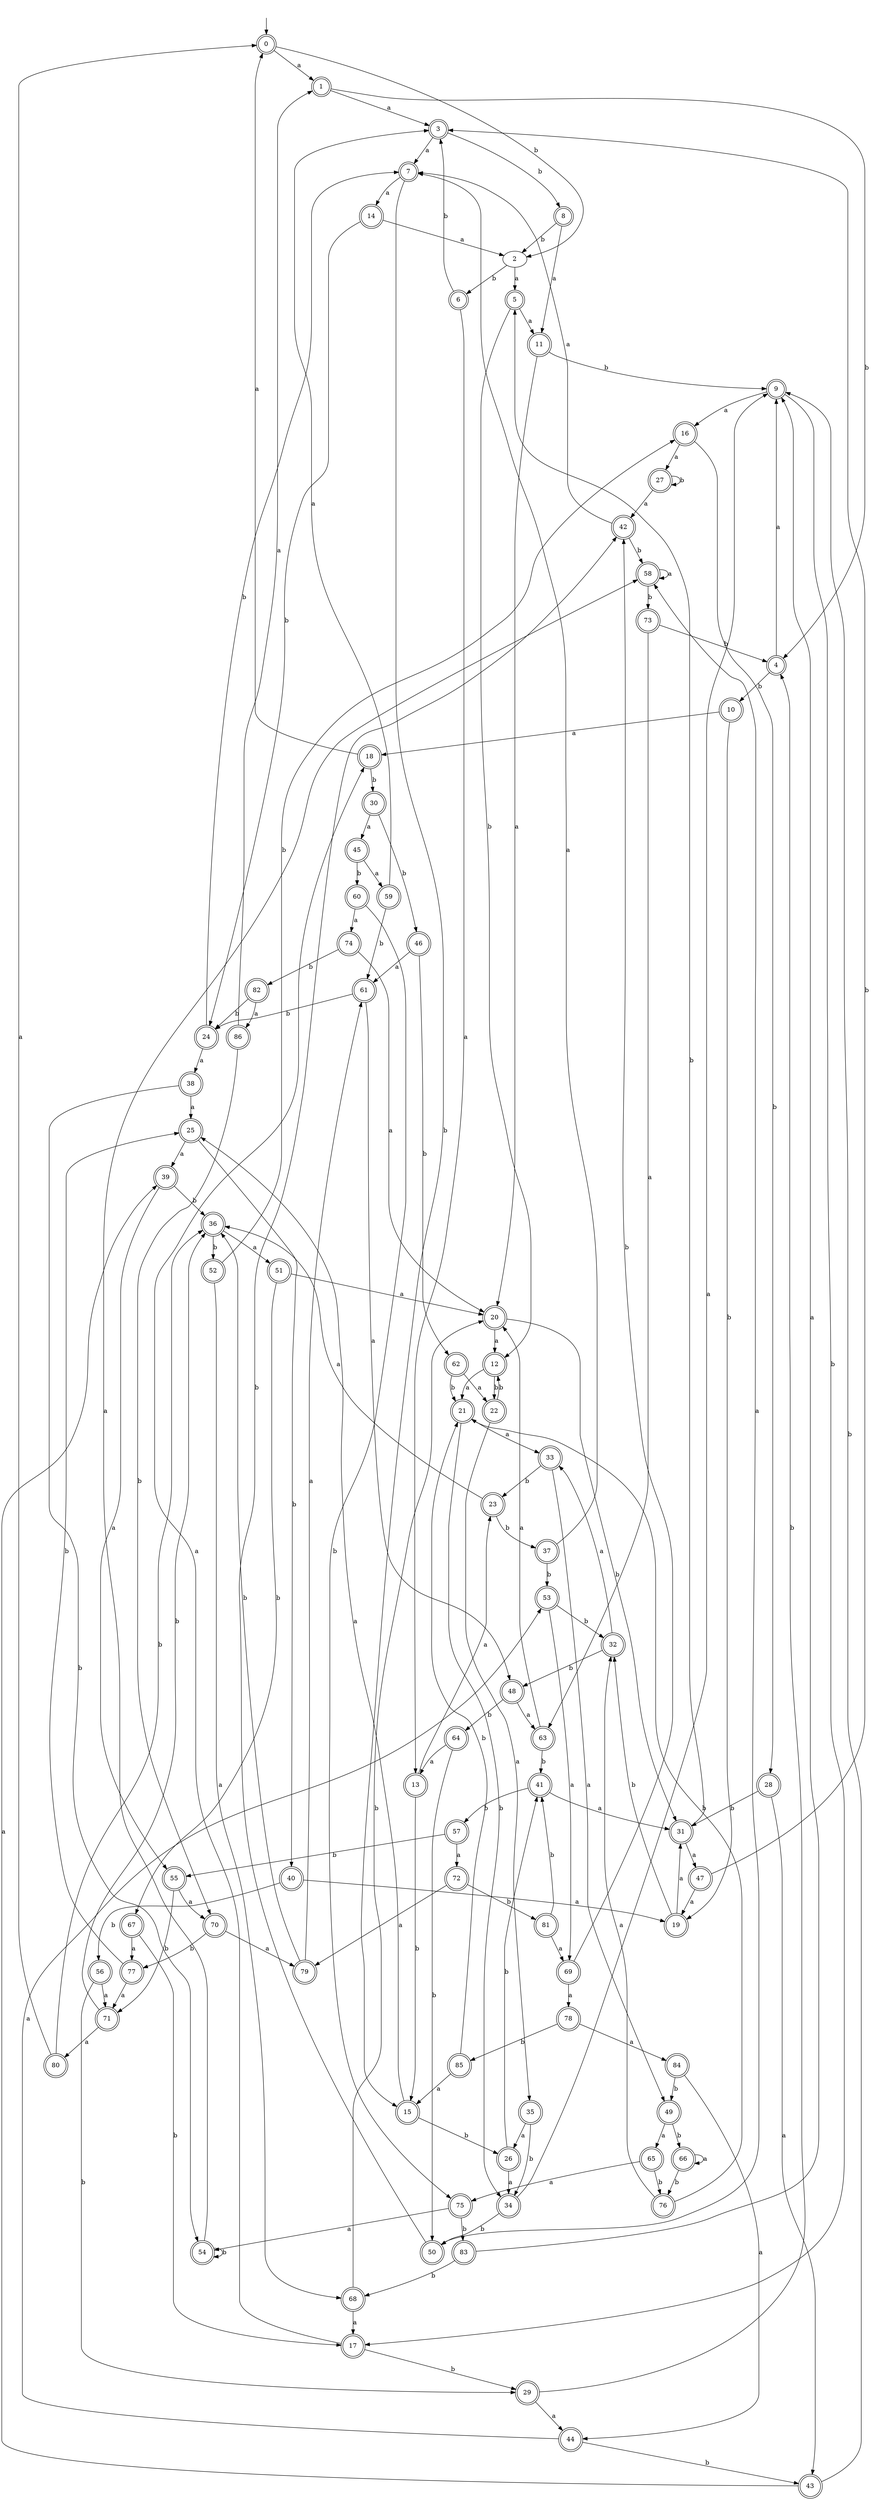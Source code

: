 digraph RandomDFA {
  __start0 [label="", shape=none];
  __start0 -> 0 [label=""];
  0 [shape=circle] [shape=doublecircle]
  0 -> 1 [label="a"]
  0 -> 2 [label="b"]
  1 [shape=doublecircle]
  1 -> 3 [label="a"]
  1 -> 4 [label="b"]
  2
  2 -> 5 [label="a"]
  2 -> 6 [label="b"]
  3 [shape=doublecircle]
  3 -> 7 [label="a"]
  3 -> 8 [label="b"]
  4 [shape=doublecircle]
  4 -> 9 [label="a"]
  4 -> 10 [label="b"]
  5 [shape=doublecircle]
  5 -> 11 [label="a"]
  5 -> 12 [label="b"]
  6 [shape=doublecircle]
  6 -> 13 [label="a"]
  6 -> 3 [label="b"]
  7 [shape=doublecircle]
  7 -> 14 [label="a"]
  7 -> 15 [label="b"]
  8 [shape=doublecircle]
  8 -> 11 [label="a"]
  8 -> 2 [label="b"]
  9 [shape=doublecircle]
  9 -> 16 [label="a"]
  9 -> 17 [label="b"]
  10 [shape=doublecircle]
  10 -> 18 [label="a"]
  10 -> 19 [label="b"]
  11 [shape=doublecircle]
  11 -> 20 [label="a"]
  11 -> 9 [label="b"]
  12 [shape=doublecircle]
  12 -> 21 [label="a"]
  12 -> 22 [label="b"]
  13 [shape=doublecircle]
  13 -> 23 [label="a"]
  13 -> 15 [label="b"]
  14 [shape=doublecircle]
  14 -> 2 [label="a"]
  14 -> 24 [label="b"]
  15 [shape=doublecircle]
  15 -> 25 [label="a"]
  15 -> 26 [label="b"]
  16 [shape=doublecircle]
  16 -> 27 [label="a"]
  16 -> 28 [label="b"]
  17 [shape=doublecircle]
  17 -> 18 [label="a"]
  17 -> 29 [label="b"]
  18 [shape=doublecircle]
  18 -> 0 [label="a"]
  18 -> 30 [label="b"]
  19 [shape=doublecircle]
  19 -> 31 [label="a"]
  19 -> 32 [label="b"]
  20 [shape=doublecircle]
  20 -> 12 [label="a"]
  20 -> 31 [label="b"]
  21 [shape=doublecircle]
  21 -> 33 [label="a"]
  21 -> 34 [label="b"]
  22 [shape=doublecircle]
  22 -> 35 [label="a"]
  22 -> 12 [label="b"]
  23 [shape=doublecircle]
  23 -> 36 [label="a"]
  23 -> 37 [label="b"]
  24 [shape=doublecircle]
  24 -> 38 [label="a"]
  24 -> 7 [label="b"]
  25 [shape=doublecircle]
  25 -> 39 [label="a"]
  25 -> 40 [label="b"]
  26 [shape=doublecircle]
  26 -> 34 [label="a"]
  26 -> 41 [label="b"]
  27 [shape=doublecircle]
  27 -> 42 [label="a"]
  27 -> 27 [label="b"]
  28 [shape=doublecircle]
  28 -> 43 [label="a"]
  28 -> 31 [label="b"]
  29 [shape=doublecircle]
  29 -> 44 [label="a"]
  29 -> 4 [label="b"]
  30 [shape=doublecircle]
  30 -> 45 [label="a"]
  30 -> 46 [label="b"]
  31 [shape=doublecircle]
  31 -> 47 [label="a"]
  31 -> 5 [label="b"]
  32 [shape=doublecircle]
  32 -> 33 [label="a"]
  32 -> 48 [label="b"]
  33 [shape=doublecircle]
  33 -> 49 [label="a"]
  33 -> 23 [label="b"]
  34 [shape=doublecircle]
  34 -> 9 [label="a"]
  34 -> 50 [label="b"]
  35 [shape=doublecircle]
  35 -> 26 [label="a"]
  35 -> 34 [label="b"]
  36 [shape=doublecircle]
  36 -> 51 [label="a"]
  36 -> 52 [label="b"]
  37 [shape=doublecircle]
  37 -> 7 [label="a"]
  37 -> 53 [label="b"]
  38 [shape=doublecircle]
  38 -> 25 [label="a"]
  38 -> 54 [label="b"]
  39 [shape=doublecircle]
  39 -> 55 [label="a"]
  39 -> 36 [label="b"]
  40 [shape=doublecircle]
  40 -> 19 [label="a"]
  40 -> 56 [label="b"]
  41 [shape=doublecircle]
  41 -> 31 [label="a"]
  41 -> 57 [label="b"]
  42 [shape=doublecircle]
  42 -> 7 [label="a"]
  42 -> 58 [label="b"]
  43 [shape=doublecircle]
  43 -> 39 [label="a"]
  43 -> 9 [label="b"]
  44 [shape=doublecircle]
  44 -> 53 [label="a"]
  44 -> 43 [label="b"]
  45 [shape=doublecircle]
  45 -> 59 [label="a"]
  45 -> 60 [label="b"]
  46 [shape=doublecircle]
  46 -> 61 [label="a"]
  46 -> 62 [label="b"]
  47 [shape=doublecircle]
  47 -> 19 [label="a"]
  47 -> 3 [label="b"]
  48 [shape=doublecircle]
  48 -> 63 [label="a"]
  48 -> 64 [label="b"]
  49 [shape=doublecircle]
  49 -> 65 [label="a"]
  49 -> 66 [label="b"]
  50 [shape=doublecircle]
  50 -> 58 [label="a"]
  50 -> 42 [label="b"]
  51 [shape=doublecircle]
  51 -> 20 [label="a"]
  51 -> 67 [label="b"]
  52 [shape=doublecircle]
  52 -> 68 [label="a"]
  52 -> 16 [label="b"]
  53 [shape=doublecircle]
  53 -> 69 [label="a"]
  53 -> 32 [label="b"]
  54 [shape=doublecircle]
  54 -> 58 [label="a"]
  54 -> 54 [label="b"]
  55 [shape=doublecircle]
  55 -> 70 [label="a"]
  55 -> 71 [label="b"]
  56 [shape=doublecircle]
  56 -> 71 [label="a"]
  56 -> 29 [label="b"]
  57 [shape=doublecircle]
  57 -> 72 [label="a"]
  57 -> 55 [label="b"]
  58 [shape=doublecircle]
  58 -> 58 [label="a"]
  58 -> 73 [label="b"]
  59 [shape=doublecircle]
  59 -> 3 [label="a"]
  59 -> 61 [label="b"]
  60 [shape=doublecircle]
  60 -> 74 [label="a"]
  60 -> 75 [label="b"]
  61 [shape=doublecircle]
  61 -> 48 [label="a"]
  61 -> 24 [label="b"]
  62 [shape=doublecircle]
  62 -> 22 [label="a"]
  62 -> 21 [label="b"]
  63 [shape=doublecircle]
  63 -> 20 [label="a"]
  63 -> 41 [label="b"]
  64 [shape=doublecircle]
  64 -> 13 [label="a"]
  64 -> 50 [label="b"]
  65 [shape=doublecircle]
  65 -> 75 [label="a"]
  65 -> 76 [label="b"]
  66 [shape=doublecircle]
  66 -> 66 [label="a"]
  66 -> 76 [label="b"]
  67 [shape=doublecircle]
  67 -> 77 [label="a"]
  67 -> 17 [label="b"]
  68 [shape=doublecircle]
  68 -> 17 [label="a"]
  68 -> 20 [label="b"]
  69 [shape=doublecircle]
  69 -> 78 [label="a"]
  69 -> 42 [label="b"]
  70 [shape=doublecircle]
  70 -> 79 [label="a"]
  70 -> 77 [label="b"]
  71 [shape=doublecircle]
  71 -> 80 [label="a"]
  71 -> 36 [label="b"]
  72 [shape=doublecircle]
  72 -> 79 [label="a"]
  72 -> 81 [label="b"]
  73 [shape=doublecircle]
  73 -> 63 [label="a"]
  73 -> 4 [label="b"]
  74 [shape=doublecircle]
  74 -> 20 [label="a"]
  74 -> 82 [label="b"]
  75 [shape=doublecircle]
  75 -> 54 [label="a"]
  75 -> 83 [label="b"]
  76 [shape=doublecircle]
  76 -> 32 [label="a"]
  76 -> 21 [label="b"]
  77 [shape=doublecircle]
  77 -> 71 [label="a"]
  77 -> 25 [label="b"]
  78 [shape=doublecircle]
  78 -> 84 [label="a"]
  78 -> 85 [label="b"]
  79 [shape=doublecircle]
  79 -> 61 [label="a"]
  79 -> 36 [label="b"]
  80 [shape=doublecircle]
  80 -> 0 [label="a"]
  80 -> 36 [label="b"]
  81 [shape=doublecircle]
  81 -> 69 [label="a"]
  81 -> 41 [label="b"]
  82 [shape=doublecircle]
  82 -> 86 [label="a"]
  82 -> 24 [label="b"]
  83 [shape=doublecircle]
  83 -> 9 [label="a"]
  83 -> 68 [label="b"]
  84 [shape=doublecircle]
  84 -> 44 [label="a"]
  84 -> 49 [label="b"]
  85 [shape=doublecircle]
  85 -> 15 [label="a"]
  85 -> 21 [label="b"]
  86 [shape=doublecircle]
  86 -> 1 [label="a"]
  86 -> 70 [label="b"]
}
